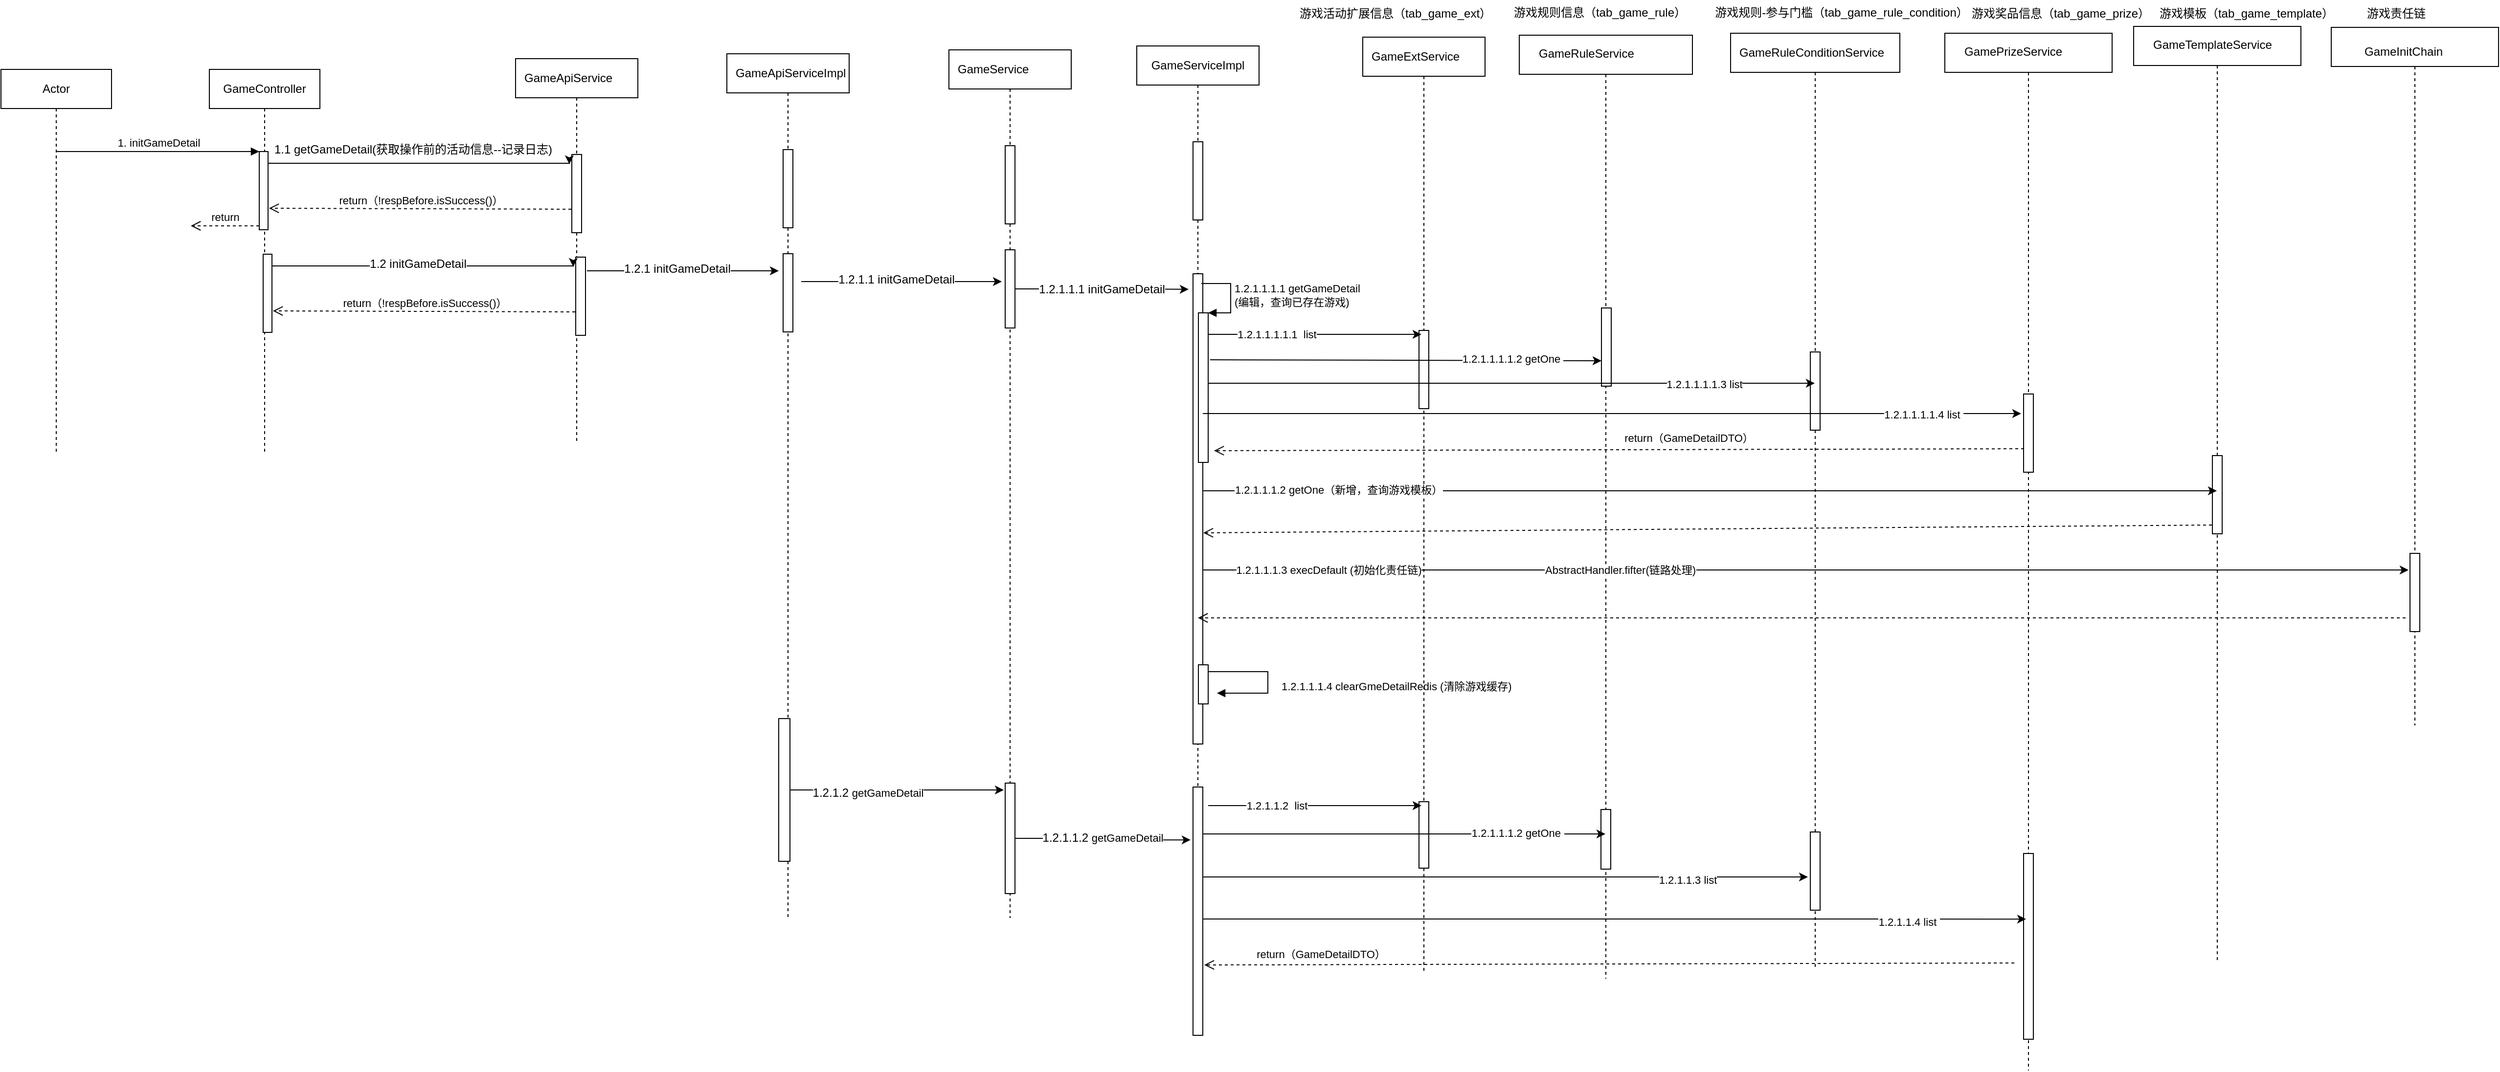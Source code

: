 <mxfile version="20.0.4" type="github">
  <diagram id="1G8xQlf1kXc83v-TsdEQ" name="第 1 页">
    <mxGraphModel dx="2686" dy="1250" grid="0" gridSize="10" guides="1" tooltips="1" connect="1" arrows="1" fold="1" page="0" pageScale="1" pageWidth="827" pageHeight="1169" math="0" shadow="0">
      <root>
        <mxCell id="0" />
        <mxCell id="1" parent="0" />
        <mxCell id="di5l27wVPfo-70FuPS_U-1" value="Actor" style="shape=umlLifeline;perimeter=lifelinePerimeter;whiteSpace=wrap;html=1;container=1;collapsible=0;recursiveResize=0;outlineConnect=0;" vertex="1" parent="1">
          <mxGeometry x="-565" y="3" width="113" height="392" as="geometry" />
        </mxCell>
        <mxCell id="di5l27wVPfo-70FuPS_U-2" value="GameController" style="shape=umlLifeline;perimeter=lifelinePerimeter;whiteSpace=wrap;html=1;container=1;collapsible=0;recursiveResize=0;outlineConnect=0;" vertex="1" parent="1">
          <mxGeometry x="-352" y="3" width="113" height="392" as="geometry" />
        </mxCell>
        <mxCell id="di5l27wVPfo-70FuPS_U-3" value="" style="html=1;points=[];perimeter=orthogonalPerimeter;" vertex="1" parent="di5l27wVPfo-70FuPS_U-2">
          <mxGeometry x="51" y="84" width="9" height="80" as="geometry" />
        </mxCell>
        <mxCell id="di5l27wVPfo-70FuPS_U-5" value="return" style="html=1;verticalAlign=bottom;endArrow=open;dashed=1;endSize=8;exitX=0;exitY=0.95;rounded=0;" edge="1" source="di5l27wVPfo-70FuPS_U-3" parent="di5l27wVPfo-70FuPS_U-2">
          <mxGeometry relative="1" as="geometry">
            <mxPoint x="-19" y="160" as="targetPoint" />
          </mxGeometry>
        </mxCell>
        <mxCell id="di5l27wVPfo-70FuPS_U-4" value="1. initGameDetail" style="html=1;verticalAlign=bottom;endArrow=block;entryX=0;entryY=0;rounded=0;" edge="1" target="di5l27wVPfo-70FuPS_U-3" parent="1" source="di5l27wVPfo-70FuPS_U-1">
          <mxGeometry relative="1" as="geometry">
            <mxPoint x="-548" y="82" as="sourcePoint" />
          </mxGeometry>
        </mxCell>
        <mxCell id="di5l27wVPfo-70FuPS_U-8" value="&lt;div style=&quot;text-align: start;&quot;&gt;&lt;font face=&quot;monospace&quot; color=&quot;#ba0000&quot;&gt;&lt;span style=&quot;font-size: 0px;&quot;&gt;GameApiService&lt;/span&gt;&lt;/font&gt;&lt;br&gt;&lt;/div&gt;" style="shape=umlLifeline;perimeter=lifelinePerimeter;whiteSpace=wrap;html=1;container=1;collapsible=0;recursiveResize=0;outlineConnect=0;" vertex="1" parent="1">
          <mxGeometry x="-39" y="-8" width="125" height="392" as="geometry" />
        </mxCell>
        <mxCell id="di5l27wVPfo-70FuPS_U-9" value="" style="html=1;points=[];perimeter=orthogonalPerimeter;" vertex="1" parent="di5l27wVPfo-70FuPS_U-8">
          <mxGeometry x="57.5" y="98" width="10" height="80" as="geometry" />
        </mxCell>
        <mxCell id="di5l27wVPfo-70FuPS_U-11" value="GameApiService" style="text;whiteSpace=wrap;html=1;" vertex="1" parent="di5l27wVPfo-70FuPS_U-8">
          <mxGeometry x="7" y="6" width="118" height="36" as="geometry" />
        </mxCell>
        <mxCell id="di5l27wVPfo-70FuPS_U-35" style="edgeStyle=orthogonalEdgeStyle;rounded=0;orthogonalLoop=1;jettySize=auto;html=1;" edge="1" parent="di5l27wVPfo-70FuPS_U-8">
          <mxGeometry relative="1" as="geometry">
            <Array as="points">
              <mxPoint x="73" y="217" />
            </Array>
            <mxPoint x="73" y="217" as="sourcePoint" />
            <mxPoint x="269" y="217" as="targetPoint" />
          </mxGeometry>
        </mxCell>
        <mxCell id="di5l27wVPfo-70FuPS_U-37" value="&lt;span style=&quot;font-size: 12px;&quot;&gt;1.2.1 initGameDetail&lt;/span&gt;" style="edgeLabel;html=1;align=center;verticalAlign=middle;resizable=0;points=[];" vertex="1" connectable="0" parent="di5l27wVPfo-70FuPS_U-35">
          <mxGeometry x="-0.059" y="2" relative="1" as="geometry">
            <mxPoint as="offset" />
          </mxGeometry>
        </mxCell>
        <mxCell id="di5l27wVPfo-70FuPS_U-12" style="edgeStyle=orthogonalEdgeStyle;rounded=0;orthogonalLoop=1;jettySize=auto;html=1;entryX=-0.25;entryY=0.125;entryDx=0;entryDy=0;entryPerimeter=0;" edge="1" parent="1" source="di5l27wVPfo-70FuPS_U-3" target="di5l27wVPfo-70FuPS_U-9">
          <mxGeometry relative="1" as="geometry">
            <Array as="points">
              <mxPoint x="-219" y="99" />
              <mxPoint x="-219" y="99" />
            </Array>
          </mxGeometry>
        </mxCell>
        <mxCell id="di5l27wVPfo-70FuPS_U-13" value="1.1 getGameDetail(获取操作前的活动信息--记录日志)" style="text;html=1;align=center;verticalAlign=middle;resizable=0;points=[];autosize=1;strokeColor=none;fillColor=none;" vertex="1" parent="1">
          <mxGeometry x="-295" y="72" width="302" height="26" as="geometry" />
        </mxCell>
        <mxCell id="di5l27wVPfo-70FuPS_U-15" value="return（!respBefore.isSuccess()）" style="html=1;verticalAlign=bottom;endArrow=open;dashed=1;endSize=8;exitX=-0.05;exitY=0.7;rounded=0;exitDx=0;exitDy=0;exitPerimeter=0;entryX=1.111;entryY=0.725;entryDx=0;entryDy=0;entryPerimeter=0;" edge="1" parent="1" source="di5l27wVPfo-70FuPS_U-9" target="di5l27wVPfo-70FuPS_U-3">
          <mxGeometry relative="1" as="geometry">
            <mxPoint x="-290" y="140" as="targetPoint" />
            <mxPoint x="-291" y="173" as="sourcePoint" />
          </mxGeometry>
        </mxCell>
        <mxCell id="di5l27wVPfo-70FuPS_U-16" value="" style="html=1;points=[];perimeter=orthogonalPerimeter;" vertex="1" parent="1">
          <mxGeometry x="-297" y="192" width="9" height="80" as="geometry" />
        </mxCell>
        <mxCell id="di5l27wVPfo-70FuPS_U-17" value="" style="html=1;points=[];perimeter=orthogonalPerimeter;" vertex="1" parent="1">
          <mxGeometry x="22.5" y="195" width="10" height="80" as="geometry" />
        </mxCell>
        <mxCell id="di5l27wVPfo-70FuPS_U-18" style="edgeStyle=orthogonalEdgeStyle;rounded=0;orthogonalLoop=1;jettySize=auto;html=1;entryX=-0.25;entryY=0.125;entryDx=0;entryDy=0;entryPerimeter=0;" edge="1" parent="1" source="di5l27wVPfo-70FuPS_U-16" target="di5l27wVPfo-70FuPS_U-17">
          <mxGeometry relative="1" as="geometry">
            <Array as="points">
              <mxPoint x="-215" y="204" />
              <mxPoint x="-215" y="204" />
            </Array>
          </mxGeometry>
        </mxCell>
        <mxCell id="di5l27wVPfo-70FuPS_U-38" value="&lt;span style=&quot;font-size: 12px;&quot;&gt;1.2 initGameDetail&lt;/span&gt;" style="edgeLabel;html=1;align=center;verticalAlign=middle;resizable=0;points=[];" vertex="1" connectable="0" parent="di5l27wVPfo-70FuPS_U-18">
          <mxGeometry x="0.461" y="1" relative="1" as="geometry">
            <mxPoint x="-77" y="-1" as="offset" />
          </mxGeometry>
        </mxCell>
        <mxCell id="di5l27wVPfo-70FuPS_U-20" value="return（!respBefore.isSuccess()）" style="html=1;verticalAlign=bottom;endArrow=open;dashed=1;endSize=8;exitX=-0.05;exitY=0.7;rounded=0;exitDx=0;exitDy=0;exitPerimeter=0;entryX=1.111;entryY=0.725;entryDx=0;entryDy=0;entryPerimeter=0;" edge="1" parent="1" source="di5l27wVPfo-70FuPS_U-17" target="di5l27wVPfo-70FuPS_U-16">
          <mxGeometry relative="1" as="geometry">
            <mxPoint x="-286" y="245" as="targetPoint" />
            <mxPoint x="-287" y="278" as="sourcePoint" />
          </mxGeometry>
        </mxCell>
        <mxCell id="di5l27wVPfo-70FuPS_U-21" value="&lt;div style=&quot;text-align: start;&quot;&gt;GameServiceImpl&lt;br&gt;&lt;/div&gt;" style="shape=umlLifeline;perimeter=lifelinePerimeter;whiteSpace=wrap;html=1;container=1;collapsible=0;recursiveResize=0;outlineConnect=0;" vertex="1" parent="1">
          <mxGeometry x="596" y="-21" width="125" height="1012" as="geometry" />
        </mxCell>
        <mxCell id="di5l27wVPfo-70FuPS_U-22" value="" style="html=1;points=[];perimeter=orthogonalPerimeter;" vertex="1" parent="di5l27wVPfo-70FuPS_U-21">
          <mxGeometry x="57.5" y="98" width="10" height="80" as="geometry" />
        </mxCell>
        <mxCell id="di5l27wVPfo-70FuPS_U-24" value="" style="html=1;points=[];perimeter=orthogonalPerimeter;" vertex="1" parent="di5l27wVPfo-70FuPS_U-21">
          <mxGeometry x="57.5" y="233" width="10" height="481" as="geometry" />
        </mxCell>
        <mxCell id="di5l27wVPfo-70FuPS_U-39" value="" style="html=1;points=[];perimeter=orthogonalPerimeter;" vertex="1" parent="di5l27wVPfo-70FuPS_U-21">
          <mxGeometry x="63" y="273" width="10" height="153" as="geometry" />
        </mxCell>
        <mxCell id="di5l27wVPfo-70FuPS_U-40" value="1.2.1.1.1.1 getGameDetail&lt;br&gt;(编辑，查询已存在游戏)&amp;nbsp;" style="edgeStyle=orthogonalEdgeStyle;html=1;align=left;spacingLeft=2;endArrow=block;rounded=0;entryX=1;entryY=0;" edge="1" target="di5l27wVPfo-70FuPS_U-39" parent="di5l27wVPfo-70FuPS_U-21">
          <mxGeometry relative="1" as="geometry">
            <mxPoint x="66" y="243" as="sourcePoint" />
            <Array as="points">
              <mxPoint x="96" y="243" />
            </Array>
          </mxGeometry>
        </mxCell>
        <mxCell id="di5l27wVPfo-70FuPS_U-67" value="return（GameDetailDTO）" style="html=1;verticalAlign=bottom;endArrow=open;dashed=1;endSize=8;rounded=0;exitX=0.05;exitY=0.7;exitDx=0;exitDy=0;exitPerimeter=0;" edge="1" parent="di5l27wVPfo-70FuPS_U-21" source="di5l27wVPfo-70FuPS_U-59">
          <mxGeometry x="-0.172" y="-3" relative="1" as="geometry">
            <mxPoint x="905" y="410" as="sourcePoint" />
            <mxPoint x="79" y="414" as="targetPoint" />
            <mxPoint as="offset" />
          </mxGeometry>
        </mxCell>
        <mxCell id="di5l27wVPfo-70FuPS_U-90" value="1.2.1.1.1.4 clearGmeDetailRedis (清除游戏缓存)" style="edgeStyle=orthogonalEdgeStyle;html=1;align=left;spacingLeft=2;endArrow=block;rounded=0;startArrow=none;" edge="1" parent="di5l27wVPfo-70FuPS_U-21" source="di5l27wVPfo-70FuPS_U-89">
          <mxGeometry x="0.126" y="10" relative="1" as="geometry">
            <mxPoint x="68" y="640" as="sourcePoint" />
            <Array as="points">
              <mxPoint x="134" y="640" />
              <mxPoint x="134" y="662" />
            </Array>
            <mxPoint x="82" y="662" as="targetPoint" />
            <mxPoint as="offset" />
          </mxGeometry>
        </mxCell>
        <mxCell id="di5l27wVPfo-70FuPS_U-89" value="" style="html=1;points=[];perimeter=orthogonalPerimeter;" vertex="1" parent="di5l27wVPfo-70FuPS_U-21">
          <mxGeometry x="63" y="633" width="10" height="40" as="geometry" />
        </mxCell>
        <mxCell id="di5l27wVPfo-70FuPS_U-121" value="" style="html=1;points=[];perimeter=orthogonalPerimeter;" vertex="1" parent="di5l27wVPfo-70FuPS_U-21">
          <mxGeometry x="57.5" y="758" width="10" height="254" as="geometry" />
        </mxCell>
        <mxCell id="di5l27wVPfo-70FuPS_U-26" value="&lt;div style=&quot;text-align: start;&quot;&gt;&lt;font face=&quot;monospace&quot; color=&quot;#ba0000&quot;&gt;&lt;span style=&quot;font-size: 0px;&quot;&gt;GameApiService&lt;/span&gt;&lt;/font&gt;&lt;br&gt;&lt;/div&gt;" style="shape=umlLifeline;perimeter=lifelinePerimeter;whiteSpace=wrap;html=1;container=1;collapsible=0;recursiveResize=0;outlineConnect=0;" vertex="1" parent="1">
          <mxGeometry x="987" y="-32" width="177" height="965" as="geometry" />
        </mxCell>
        <mxCell id="di5l27wVPfo-70FuPS_U-27" value="" style="html=1;points=[];perimeter=orthogonalPerimeter;" vertex="1" parent="di5l27wVPfo-70FuPS_U-26">
          <mxGeometry x="84" y="279" width="10" height="80" as="geometry" />
        </mxCell>
        <mxCell id="di5l27wVPfo-70FuPS_U-28" value="GameRuleService" style="text;whiteSpace=wrap;html=1;" vertex="1" parent="di5l27wVPfo-70FuPS_U-26">
          <mxGeometry x="18" y="5" width="118" height="36" as="geometry" />
        </mxCell>
        <mxCell id="di5l27wVPfo-70FuPS_U-145" value="" style="html=1;points=[];perimeter=orthogonalPerimeter;" vertex="1" parent="di5l27wVPfo-70FuPS_U-26">
          <mxGeometry x="83.5" y="792" width="10" height="61" as="geometry" />
        </mxCell>
        <mxCell id="di5l27wVPfo-70FuPS_U-155" value="return（GameDetailDTO）" style="html=1;verticalAlign=bottom;endArrow=open;dashed=1;endSize=8;rounded=0;exitX=0.05;exitY=0.7;exitDx=0;exitDy=0;exitPerimeter=0;" edge="1" parent="di5l27wVPfo-70FuPS_U-26">
          <mxGeometry x="0.713" y="-2" relative="1" as="geometry">
            <mxPoint x="506" y="949" as="sourcePoint" />
            <mxPoint x="-322" y="951" as="targetPoint" />
            <mxPoint as="offset" />
          </mxGeometry>
        </mxCell>
        <mxCell id="di5l27wVPfo-70FuPS_U-30" value="&lt;div style=&quot;text-align: start;&quot;&gt;&lt;font face=&quot;monospace&quot; color=&quot;#ba0000&quot;&gt;&lt;span style=&quot;font-size: 0px;&quot;&gt;GameApiService&lt;/span&gt;&lt;/font&gt;&lt;br&gt;&lt;/div&gt;" style="shape=umlLifeline;perimeter=lifelinePerimeter;whiteSpace=wrap;html=1;container=1;collapsible=0;recursiveResize=0;outlineConnect=0;" vertex="1" parent="1">
          <mxGeometry x="1203" y="-34" width="173" height="958" as="geometry" />
        </mxCell>
        <mxCell id="di5l27wVPfo-70FuPS_U-32" value="GameRuleConditionService" style="text;whiteSpace=wrap;html=1;" vertex="1" parent="di5l27wVPfo-70FuPS_U-30">
          <mxGeometry x="7" y="6" width="118" height="36" as="geometry" />
        </mxCell>
        <mxCell id="di5l27wVPfo-70FuPS_U-33" value="" style="html=1;points=[];perimeter=orthogonalPerimeter;" vertex="1" parent="di5l27wVPfo-70FuPS_U-30">
          <mxGeometry x="81.5" y="326" width="10" height="80" as="geometry" />
        </mxCell>
        <mxCell id="di5l27wVPfo-70FuPS_U-148" value="" style="html=1;points=[];perimeter=orthogonalPerimeter;" vertex="1" parent="di5l27wVPfo-70FuPS_U-30">
          <mxGeometry x="81.5" y="817" width="10" height="80" as="geometry" />
        </mxCell>
        <mxCell id="di5l27wVPfo-70FuPS_U-43" value="&lt;div style=&quot;text-align: start;&quot;&gt;&lt;span style=&quot;color: rgba(0, 0, 0, 0); font-family: monospace; font-size: 0px;&quot;&gt;%3CmxGraphModel%3E%3Croot%3E%3CmxCell%20id%3D%220%22%2F%3E%3CmxCell%20id%3D%221%22%20parent%3D%220%22%2F%3E%3CmxCell%20id%3D%222%22%20value%3D%22%22%20style%3D%22html%3D1%3Bpoints%3D%5B%5D%3Bperimeter%3DorthogonalPerimeter%3B%22%20vertex%3D%221%22%20parent%3D%221%22%3E%3CmxGeometry%20x%3D%22884.5%22%20y%3D%22270%22%20width%3D%2210%22%20height%3D%2280%22%20as%3D%22geometry%22%2F%3E%3C%2FmxCell%3E%3C%2Froot%3E%3C%2FmxGraphModel%3E&lt;/span&gt;&lt;br&gt;&lt;/div&gt;&lt;span style=&quot;color: rgba(0, 0, 0, 0); font-family: monospace; font-size: 0px; text-align: start;&quot;&gt;%3CmxGraphModel%3E%3Croot%3E%3CmxCell%20id%3D%220%22%2F%3E%3CmxCell%20id%3D%221%22%20parent%3D%220%22%2F%3E%3CmxCell%20id%3D%222%22%20value%3D%22%22%20style%3D%22html%3D1%3Bpoints%3D%5B%5D%3Bperimeter%3DorthogonalPerimeter%3B%22%20vertex%3D%221%22%20parent%3D%221%22%3E%3CmxGeometry%20x%3D%22884.5%22%20y%3D%22270%22%20width%3D%2210%22%20height%3D%2280%22%20as%3D%22geometry%22%2F%3E%3C%2FmxCell%3E%3C%2Froot%3E%3C%2FmxGraphModel%3E&lt;/span&gt;" style="shape=umlLifeline;perimeter=lifelinePerimeter;whiteSpace=wrap;html=1;container=1;collapsible=0;recursiveResize=0;outlineConnect=0;" vertex="1" parent="1">
          <mxGeometry x="827" y="-30" width="125" height="957" as="geometry" />
        </mxCell>
        <mxCell id="di5l27wVPfo-70FuPS_U-45" value="GameExtService" style="text;whiteSpace=wrap;html=1;" vertex="1" parent="di5l27wVPfo-70FuPS_U-43">
          <mxGeometry x="7" y="6" width="118" height="36" as="geometry" />
        </mxCell>
        <mxCell id="di5l27wVPfo-70FuPS_U-29" value="" style="html=1;points=[];perimeter=orthogonalPerimeter;" vertex="1" parent="di5l27wVPfo-70FuPS_U-43">
          <mxGeometry x="57.5" y="300" width="10" height="80" as="geometry" />
        </mxCell>
        <mxCell id="di5l27wVPfo-70FuPS_U-142" value="" style="html=1;points=[];perimeter=orthogonalPerimeter;" vertex="1" parent="di5l27wVPfo-70FuPS_U-43">
          <mxGeometry x="57.5" y="782" width="10" height="68" as="geometry" />
        </mxCell>
        <mxCell id="di5l27wVPfo-70FuPS_U-143" style="edgeStyle=orthogonalEdgeStyle;rounded=0;orthogonalLoop=1;jettySize=auto;html=1;entryX=0.25;entryY=0.463;entryDx=0;entryDy=0;entryPerimeter=0;" edge="1" parent="di5l27wVPfo-70FuPS_U-43">
          <mxGeometry relative="1" as="geometry">
            <mxPoint x="-158" y="786" as="sourcePoint" />
            <mxPoint x="60" y="786.04" as="targetPoint" />
            <Array as="points">
              <mxPoint x="-105" y="786" />
              <mxPoint x="-105" y="786" />
            </Array>
          </mxGeometry>
        </mxCell>
        <mxCell id="di5l27wVPfo-70FuPS_U-144" value="1.2.1.1.2&amp;nbsp; list" style="edgeLabel;html=1;align=center;verticalAlign=middle;resizable=0;points=[];" vertex="1" connectable="0" parent="di5l27wVPfo-70FuPS_U-143">
          <mxGeometry x="-0.357" relative="1" as="geometry">
            <mxPoint as="offset" />
          </mxGeometry>
        </mxCell>
        <mxCell id="di5l27wVPfo-70FuPS_U-47" style="edgeStyle=orthogonalEdgeStyle;rounded=0;orthogonalLoop=1;jettySize=auto;html=1;entryX=0.25;entryY=0.463;entryDx=0;entryDy=0;entryPerimeter=0;" edge="1" parent="1" source="di5l27wVPfo-70FuPS_U-39">
          <mxGeometry relative="1" as="geometry">
            <mxPoint x="887" y="274.04" as="targetPoint" />
            <Array as="points">
              <mxPoint x="722" y="274" />
              <mxPoint x="722" y="274" />
            </Array>
          </mxGeometry>
        </mxCell>
        <mxCell id="di5l27wVPfo-70FuPS_U-49" value="1.2.1.1.1.1.1&amp;nbsp; list" style="edgeLabel;html=1;align=center;verticalAlign=middle;resizable=0;points=[];" vertex="1" connectable="0" parent="di5l27wVPfo-70FuPS_U-47">
          <mxGeometry x="-0.357" relative="1" as="geometry">
            <mxPoint as="offset" />
          </mxGeometry>
        </mxCell>
        <mxCell id="di5l27wVPfo-70FuPS_U-50" value="游戏活动扩展信息（tab_game_ext）" style="text;html=1;align=center;verticalAlign=middle;resizable=0;points=[];autosize=1;strokeColor=none;fillColor=none;" vertex="1" parent="1">
          <mxGeometry x="753" y="-67" width="214" height="26" as="geometry" />
        </mxCell>
        <mxCell id="di5l27wVPfo-70FuPS_U-52" style="edgeStyle=orthogonalEdgeStyle;rounded=0;orthogonalLoop=1;jettySize=auto;html=1;entryX=0;entryY=0.675;entryDx=0;entryDy=0;entryPerimeter=0;" edge="1" parent="1" target="di5l27wVPfo-70FuPS_U-27">
          <mxGeometry relative="1" as="geometry">
            <mxPoint x="671" y="300" as="sourcePoint" />
            <mxPoint x="1008" y="294" as="targetPoint" />
            <Array as="points" />
          </mxGeometry>
        </mxCell>
        <mxCell id="di5l27wVPfo-70FuPS_U-53" value="1.2.1.1.1.1.2 getOne&amp;nbsp;" style="edgeLabel;html=1;align=center;verticalAlign=middle;resizable=0;points=[];" vertex="1" connectable="0" parent="di5l27wVPfo-70FuPS_U-52">
          <mxGeometry x="0.395" y="-1" relative="1" as="geometry">
            <mxPoint x="30" y="-3" as="offset" />
          </mxGeometry>
        </mxCell>
        <mxCell id="di5l27wVPfo-70FuPS_U-51" value="游戏规则信息（tab_game_rule）" style="text;html=1;align=center;verticalAlign=middle;resizable=0;points=[];autosize=1;strokeColor=none;fillColor=none;" vertex="1" parent="1">
          <mxGeometry x="972" y="-68" width="194" height="26" as="geometry" />
        </mxCell>
        <mxCell id="di5l27wVPfo-70FuPS_U-55" style="edgeStyle=orthogonalEdgeStyle;rounded=0;orthogonalLoop=1;jettySize=auto;html=1;" edge="1" parent="1" source="di5l27wVPfo-70FuPS_U-39" target="di5l27wVPfo-70FuPS_U-30">
          <mxGeometry relative="1" as="geometry">
            <mxPoint x="1266" y="330" as="targetPoint" />
            <Array as="points">
              <mxPoint x="871" y="324" />
              <mxPoint x="871" y="324" />
            </Array>
          </mxGeometry>
        </mxCell>
        <mxCell id="di5l27wVPfo-70FuPS_U-56" value="1.2.1.1.1.1.3 list" style="edgeLabel;html=1;align=center;verticalAlign=middle;resizable=0;points=[];" vertex="1" connectable="0" parent="di5l27wVPfo-70FuPS_U-55">
          <mxGeometry x="0.636" y="-1" relative="1" as="geometry">
            <mxPoint as="offset" />
          </mxGeometry>
        </mxCell>
        <mxCell id="di5l27wVPfo-70FuPS_U-57" value="游戏规则-参与门槛（tab_game_rule_condition）" style="text;html=1;align=center;verticalAlign=middle;resizable=0;points=[];autosize=1;strokeColor=none;fillColor=none;" vertex="1" parent="1">
          <mxGeometry x="1177" y="-68" width="277" height="26" as="geometry" />
        </mxCell>
        <mxCell id="di5l27wVPfo-70FuPS_U-58" value="&lt;div style=&quot;text-align: start;&quot;&gt;&lt;font face=&quot;monospace&quot; color=&quot;#ba0000&quot;&gt;&lt;span style=&quot;font-size: 0px;&quot;&gt;GameApiService&lt;/span&gt;&lt;/font&gt;&lt;br&gt;&lt;/div&gt;" style="shape=umlLifeline;perimeter=lifelinePerimeter;whiteSpace=wrap;html=1;container=1;collapsible=0;recursiveResize=0;outlineConnect=0;" vertex="1" parent="1">
          <mxGeometry x="1422" y="-34" width="171" height="1061" as="geometry" />
        </mxCell>
        <mxCell id="di5l27wVPfo-70FuPS_U-59" value="" style="html=1;points=[];perimeter=orthogonalPerimeter;" vertex="1" parent="di5l27wVPfo-70FuPS_U-58">
          <mxGeometry x="80.5" y="369" width="10" height="80" as="geometry" />
        </mxCell>
        <mxCell id="di5l27wVPfo-70FuPS_U-60" value="GamePrizeService" style="text;whiteSpace=wrap;html=1;" vertex="1" parent="di5l27wVPfo-70FuPS_U-58">
          <mxGeometry x="18" y="5" width="118" height="36" as="geometry" />
        </mxCell>
        <mxCell id="di5l27wVPfo-70FuPS_U-151" value="" style="html=1;points=[];perimeter=orthogonalPerimeter;" vertex="1" parent="di5l27wVPfo-70FuPS_U-58">
          <mxGeometry x="80.5" y="839" width="10" height="190" as="geometry" />
        </mxCell>
        <mxCell id="di5l27wVPfo-70FuPS_U-63" style="edgeStyle=orthogonalEdgeStyle;rounded=0;orthogonalLoop=1;jettySize=auto;html=1;entryX=-0.25;entryY=0.25;entryDx=0;entryDy=0;entryPerimeter=0;" edge="1" parent="1" source="di5l27wVPfo-70FuPS_U-24" target="di5l27wVPfo-70FuPS_U-59">
          <mxGeometry relative="1" as="geometry">
            <mxPoint x="1485" y="348" as="targetPoint" />
            <Array as="points">
              <mxPoint x="868" y="355" />
              <mxPoint x="868" y="355" />
            </Array>
          </mxGeometry>
        </mxCell>
        <mxCell id="di5l27wVPfo-70FuPS_U-64" value="1.2.1.1.1.1.4 list&amp;nbsp;" style="edgeLabel;html=1;align=center;verticalAlign=middle;resizable=0;points=[];" vertex="1" connectable="0" parent="di5l27wVPfo-70FuPS_U-63">
          <mxGeometry x="0.76" y="-1" relative="1" as="geometry">
            <mxPoint as="offset" />
          </mxGeometry>
        </mxCell>
        <mxCell id="di5l27wVPfo-70FuPS_U-65" value="游戏奖品信息（tab_game_prize）" style="text;html=1;align=center;verticalAlign=middle;resizable=0;points=[];autosize=1;strokeColor=none;fillColor=none;" vertex="1" parent="1">
          <mxGeometry x="1440" y="-67" width="200" height="26" as="geometry" />
        </mxCell>
        <mxCell id="di5l27wVPfo-70FuPS_U-70" value="&lt;div style=&quot;text-align: start;&quot;&gt;&lt;font face=&quot;monospace&quot; color=&quot;#ba0000&quot;&gt;&lt;span style=&quot;font-size: 0px;&quot;&gt;GameApiService&lt;/span&gt;&lt;/font&gt;&lt;br&gt;&lt;/div&gt;" style="shape=umlLifeline;perimeter=lifelinePerimeter;whiteSpace=wrap;html=1;container=1;collapsible=0;recursiveResize=0;outlineConnect=0;" vertex="1" parent="1">
          <mxGeometry x="1615" y="-41" width="171" height="956" as="geometry" />
        </mxCell>
        <mxCell id="di5l27wVPfo-70FuPS_U-71" value="" style="html=1;points=[];perimeter=orthogonalPerimeter;" vertex="1" parent="di5l27wVPfo-70FuPS_U-70">
          <mxGeometry x="80.5" y="439" width="10" height="80" as="geometry" />
        </mxCell>
        <mxCell id="di5l27wVPfo-70FuPS_U-72" value="GameTemplateService" style="text;whiteSpace=wrap;html=1;" vertex="1" parent="di5l27wVPfo-70FuPS_U-70">
          <mxGeometry x="18" y="5" width="118" height="36" as="geometry" />
        </mxCell>
        <mxCell id="di5l27wVPfo-70FuPS_U-74" style="edgeStyle=orthogonalEdgeStyle;rounded=0;orthogonalLoop=1;jettySize=auto;html=1;" edge="1" parent="1" source="di5l27wVPfo-70FuPS_U-24" target="di5l27wVPfo-70FuPS_U-70">
          <mxGeometry relative="1" as="geometry">
            <mxPoint x="1609" y="412" as="targetPoint" />
            <Array as="points">
              <mxPoint x="1098" y="434" />
              <mxPoint x="1098" y="434" />
            </Array>
          </mxGeometry>
        </mxCell>
        <mxCell id="di5l27wVPfo-70FuPS_U-75" value="&lt;span style=&quot;text-align: left;&quot;&gt;1.2.1.1.1.2&lt;/span&gt;&amp;nbsp;getOne（新增，查询游戏模板）" style="edgeLabel;html=1;align=center;verticalAlign=middle;resizable=0;points=[];" vertex="1" connectable="0" parent="di5l27wVPfo-70FuPS_U-74">
          <mxGeometry x="-0.875" y="-2" relative="1" as="geometry">
            <mxPoint x="73" y="-3" as="offset" />
          </mxGeometry>
        </mxCell>
        <mxCell id="di5l27wVPfo-70FuPS_U-76" value="游戏模板（tab_game_template）" style="text;html=1;align=center;verticalAlign=middle;resizable=0;points=[];autosize=1;strokeColor=none;fillColor=none;" vertex="1" parent="1">
          <mxGeometry x="1632" y="-67" width="196" height="26" as="geometry" />
        </mxCell>
        <mxCell id="di5l27wVPfo-70FuPS_U-77" value="&lt;div style=&quot;text-align: start;&quot;&gt;&lt;font face=&quot;monospace&quot; color=&quot;#ba0000&quot;&gt;&lt;span style=&quot;font-size: 0px;&quot;&gt;GameApiService&lt;/span&gt;&lt;/font&gt;&lt;br&gt;&lt;/div&gt;" style="shape=umlLifeline;perimeter=lifelinePerimeter;whiteSpace=wrap;html=1;container=1;collapsible=0;recursiveResize=0;outlineConnect=0;" vertex="1" parent="1">
          <mxGeometry x="1817" y="-40" width="171" height="714" as="geometry" />
        </mxCell>
        <mxCell id="di5l27wVPfo-70FuPS_U-78" value="" style="html=1;points=[];perimeter=orthogonalPerimeter;" vertex="1" parent="di5l27wVPfo-70FuPS_U-77">
          <mxGeometry x="80.5" y="538" width="10" height="80" as="geometry" />
        </mxCell>
        <mxCell id="di5l27wVPfo-70FuPS_U-79" value="&lt;font face=&quot;monospace&quot; color=&quot;#ba0000&quot;&gt;&lt;span style=&quot;font-size: 0px;&quot;&gt;GameInitChain&lt;/span&gt;&lt;/font&gt;" style="text;whiteSpace=wrap;html=1;" vertex="1" parent="di5l27wVPfo-70FuPS_U-77">
          <mxGeometry x="18" y="5" width="118" height="36" as="geometry" />
        </mxCell>
        <mxCell id="di5l27wVPfo-70FuPS_U-83" value="GameInitChain" style="text;whiteSpace=wrap;html=1;" vertex="1" parent="di5l27wVPfo-70FuPS_U-77">
          <mxGeometry x="31.5" y="11" width="108" height="36" as="geometry" />
        </mxCell>
        <mxCell id="di5l27wVPfo-70FuPS_U-87" value="" style="html=1;verticalAlign=bottom;endArrow=open;dashed=1;endSize=8;rounded=0;" edge="1" parent="di5l27wVPfo-70FuPS_U-77" target="di5l27wVPfo-70FuPS_U-21">
          <mxGeometry relative="1" as="geometry">
            <mxPoint x="76" y="604" as="sourcePoint" />
            <mxPoint x="-940" y="622" as="targetPoint" />
          </mxGeometry>
        </mxCell>
        <mxCell id="di5l27wVPfo-70FuPS_U-84" value="游戏责任链" style="text;html=1;align=center;verticalAlign=middle;resizable=0;points=[];autosize=1;strokeColor=none;fillColor=none;" vertex="1" parent="1">
          <mxGeometry x="1844" y="-67" width="78" height="26" as="geometry" />
        </mxCell>
        <mxCell id="di5l27wVPfo-70FuPS_U-85" style="edgeStyle=orthogonalEdgeStyle;rounded=0;orthogonalLoop=1;jettySize=auto;html=1;entryX=-0.15;entryY=0.213;entryDx=0;entryDy=0;entryPerimeter=0;" edge="1" parent="1" source="di5l27wVPfo-70FuPS_U-24" target="di5l27wVPfo-70FuPS_U-78">
          <mxGeometry relative="1" as="geometry">
            <Array as="points">
              <mxPoint x="1104" y="515" />
              <mxPoint x="1104" y="515" />
            </Array>
          </mxGeometry>
        </mxCell>
        <mxCell id="di5l27wVPfo-70FuPS_U-86" value="&lt;span style=&quot;text-align: left;&quot;&gt;1.2.1.1.1.3&amp;nbsp;&lt;/span&gt;execDefault (初始化责任链)" style="edgeLabel;html=1;align=center;verticalAlign=middle;resizable=0;points=[];" vertex="1" connectable="0" parent="di5l27wVPfo-70FuPS_U-85">
          <mxGeometry x="-0.946" y="-1" relative="1" as="geometry">
            <mxPoint x="95" y="-1" as="offset" />
          </mxGeometry>
        </mxCell>
        <mxCell id="di5l27wVPfo-70FuPS_U-88" value="&lt;span style=&quot;font-size: 11px;&quot;&gt;AbstractHandler.fifter(链路处理)&lt;/span&gt;" style="edgeLabel;html=1;align=center;verticalAlign=middle;resizable=0;points=[];" vertex="1" connectable="0" parent="di5l27wVPfo-70FuPS_U-85">
          <mxGeometry x="-0.326" y="-2" relative="1" as="geometry">
            <mxPoint x="11" y="-2" as="offset" />
          </mxGeometry>
        </mxCell>
        <mxCell id="di5l27wVPfo-70FuPS_U-92" value="&lt;div style=&quot;text-align: start;&quot;&gt;&lt;font face=&quot;monospace&quot; color=&quot;#ba0000&quot;&gt;&lt;span style=&quot;font-size: 0px;&quot;&gt;GameApiService&lt;/span&gt;&lt;/font&gt;&lt;br&gt;&lt;/div&gt;" style="shape=umlLifeline;perimeter=lifelinePerimeter;whiteSpace=wrap;html=1;container=1;collapsible=0;recursiveResize=0;outlineConnect=0;" vertex="1" parent="1">
          <mxGeometry x="177" y="-13" width="125" height="886" as="geometry" />
        </mxCell>
        <mxCell id="di5l27wVPfo-70FuPS_U-93" value="" style="html=1;points=[];perimeter=orthogonalPerimeter;" vertex="1" parent="di5l27wVPfo-70FuPS_U-92">
          <mxGeometry x="57.5" y="98" width="10" height="80" as="geometry" />
        </mxCell>
        <mxCell id="di5l27wVPfo-70FuPS_U-94" value="GameApiServiceImpl" style="text;whiteSpace=wrap;html=1;" vertex="1" parent="di5l27wVPfo-70FuPS_U-92">
          <mxGeometry x="7" y="6" width="118" height="36" as="geometry" />
        </mxCell>
        <mxCell id="di5l27wVPfo-70FuPS_U-95" value="" style="html=1;points=[];perimeter=orthogonalPerimeter;" vertex="1" parent="di5l27wVPfo-70FuPS_U-92">
          <mxGeometry x="57.5" y="204.5" width="10" height="80" as="geometry" />
        </mxCell>
        <mxCell id="di5l27wVPfo-70FuPS_U-126" value="&lt;span style=&quot;color: rgba(0, 0, 0, 0); font-family: monospace; font-size: 0px; text-align: start;&quot;&gt;%3CmxGraphModel%3E%3Croot%3E%3CmxCell%20id%3D%220%22%2F%3E%3CmxCell%20id%3D%221%22%20parent%3D%220%22%2F%3E%3CmxCell%20id%3D%222%22%20value%3D%22%22%20style%3D%22html%3D1%3Bpoints%3D%5B%5D%3Bperimeter%3DorthogonalPerimeter%3B%22%20vertex%3D%221%22%20parent%3D%221%22%3E%3CmxGeometry%20x%3D%22234.5%22%20y%3D%22191.5%22%20width%3D%2210%22%20height%3D%2280%22%20as%3D%22geometry%22%2F%3E%3C%2FmxCell%3E%3C%2Froot%3E%3C%2FmxGraphModel%3E&lt;/span&gt;" style="html=1;points=[];perimeter=orthogonalPerimeter;" vertex="1" parent="di5l27wVPfo-70FuPS_U-92">
          <mxGeometry x="53" y="680" width="11.5" height="146" as="geometry" />
        </mxCell>
        <mxCell id="di5l27wVPfo-70FuPS_U-104" value="&lt;div style=&quot;text-align: start;&quot;&gt;&lt;font face=&quot;monospace&quot; color=&quot;#ba0000&quot;&gt;&lt;span style=&quot;font-size: 0px;&quot;&gt;GameApiService&lt;/span&gt;&lt;/font&gt;&lt;br&gt;&lt;/div&gt;" style="shape=umlLifeline;perimeter=lifelinePerimeter;whiteSpace=wrap;html=1;container=1;collapsible=0;recursiveResize=0;outlineConnect=0;" vertex="1" parent="1">
          <mxGeometry x="404" y="-17" width="125" height="888" as="geometry" />
        </mxCell>
        <mxCell id="di5l27wVPfo-70FuPS_U-105" value="" style="html=1;points=[];perimeter=orthogonalPerimeter;" vertex="1" parent="di5l27wVPfo-70FuPS_U-104">
          <mxGeometry x="57.5" y="98" width="10" height="80" as="geometry" />
        </mxCell>
        <mxCell id="di5l27wVPfo-70FuPS_U-106" value="GameService" style="text;whiteSpace=wrap;html=1;" vertex="1" parent="di5l27wVPfo-70FuPS_U-104">
          <mxGeometry x="7" y="6" width="118" height="36" as="geometry" />
        </mxCell>
        <mxCell id="di5l27wVPfo-70FuPS_U-107" value="" style="html=1;points=[];perimeter=orthogonalPerimeter;" vertex="1" parent="di5l27wVPfo-70FuPS_U-104">
          <mxGeometry x="57.5" y="204.5" width="10" height="80" as="geometry" />
        </mxCell>
        <mxCell id="di5l27wVPfo-70FuPS_U-113" style="edgeStyle=orthogonalEdgeStyle;rounded=0;orthogonalLoop=1;jettySize=auto;html=1;" edge="1" parent="di5l27wVPfo-70FuPS_U-104">
          <mxGeometry relative="1" as="geometry">
            <Array as="points">
              <mxPoint x="-142" y="237" />
            </Array>
            <mxPoint x="-151" y="237" as="sourcePoint" />
            <mxPoint x="54" y="237" as="targetPoint" />
          </mxGeometry>
        </mxCell>
        <mxCell id="di5l27wVPfo-70FuPS_U-114" value="&lt;span style=&quot;font-size: 12px;&quot;&gt;1.2.1.1 initGameDetail&lt;/span&gt;" style="edgeLabel;html=1;align=center;verticalAlign=middle;resizable=0;points=[];" vertex="1" connectable="0" parent="di5l27wVPfo-70FuPS_U-113">
          <mxGeometry x="-0.059" y="2" relative="1" as="geometry">
            <mxPoint as="offset" />
          </mxGeometry>
        </mxCell>
        <mxCell id="di5l27wVPfo-70FuPS_U-122" value="" style="html=1;points=[];perimeter=orthogonalPerimeter;" vertex="1" parent="di5l27wVPfo-70FuPS_U-104">
          <mxGeometry x="57.5" y="750" width="10" height="113" as="geometry" />
        </mxCell>
        <mxCell id="di5l27wVPfo-70FuPS_U-119" style="edgeStyle=orthogonalEdgeStyle;rounded=0;orthogonalLoop=1;jettySize=auto;html=1;entryX=-0.45;entryY=0.033;entryDx=0;entryDy=0;entryPerimeter=0;" edge="1" parent="1" source="di5l27wVPfo-70FuPS_U-107" target="di5l27wVPfo-70FuPS_U-24">
          <mxGeometry relative="1" as="geometry" />
        </mxCell>
        <mxCell id="di5l27wVPfo-70FuPS_U-120" value="&lt;span style=&quot;font-size: 12px;&quot;&gt;1.2.1.1.1 initGameDetail&lt;/span&gt;" style="edgeLabel;html=1;align=center;verticalAlign=middle;resizable=0;points=[];" vertex="1" connectable="0" parent="di5l27wVPfo-70FuPS_U-119">
          <mxGeometry x="-0.185" y="2" relative="1" as="geometry">
            <mxPoint x="16" y="2" as="offset" />
          </mxGeometry>
        </mxCell>
        <mxCell id="di5l27wVPfo-70FuPS_U-124" style="edgeStyle=orthogonalEdgeStyle;rounded=0;orthogonalLoop=1;jettySize=auto;html=1;entryX=-0.25;entryY=0.213;entryDx=0;entryDy=0;entryPerimeter=0;" edge="1" parent="1" source="di5l27wVPfo-70FuPS_U-122" target="di5l27wVPfo-70FuPS_U-121">
          <mxGeometry relative="1" as="geometry">
            <Array as="points" />
          </mxGeometry>
        </mxCell>
        <mxCell id="di5l27wVPfo-70FuPS_U-125" value="&lt;span style=&quot;font-size: 12px;&quot;&gt;1.2.1.1.2&amp;nbsp;&lt;/span&gt;getGameDetail" style="edgeLabel;html=1;align=center;verticalAlign=middle;resizable=0;points=[];" vertex="1" connectable="0" parent="di5l27wVPfo-70FuPS_U-124">
          <mxGeometry x="-0.377" relative="1" as="geometry">
            <mxPoint x="33" y="-1" as="offset" />
          </mxGeometry>
        </mxCell>
        <mxCell id="di5l27wVPfo-70FuPS_U-128" style="edgeStyle=orthogonalEdgeStyle;rounded=0;orthogonalLoop=1;jettySize=auto;html=1;entryX=-0.15;entryY=0.062;entryDx=0;entryDy=0;entryPerimeter=0;" edge="1" parent="1" source="di5l27wVPfo-70FuPS_U-126" target="di5l27wVPfo-70FuPS_U-122">
          <mxGeometry relative="1" as="geometry" />
        </mxCell>
        <mxCell id="di5l27wVPfo-70FuPS_U-130" value="&lt;span style=&quot;font-size: 12px;&quot;&gt;1.2.1.2&amp;nbsp;&lt;/span&gt;getGameDetail" style="edgeLabel;html=1;align=center;verticalAlign=middle;resizable=0;points=[];" vertex="1" connectable="0" parent="di5l27wVPfo-70FuPS_U-128">
          <mxGeometry x="-0.272" y="-3" relative="1" as="geometry">
            <mxPoint as="offset" />
          </mxGeometry>
        </mxCell>
        <mxCell id="di5l27wVPfo-70FuPS_U-146" style="edgeStyle=orthogonalEdgeStyle;rounded=0;orthogonalLoop=1;jettySize=auto;html=1;" edge="1" parent="1" source="di5l27wVPfo-70FuPS_U-121" target="di5l27wVPfo-70FuPS_U-26">
          <mxGeometry relative="1" as="geometry">
            <Array as="points">
              <mxPoint x="744" y="785" />
              <mxPoint x="744" y="785" />
            </Array>
          </mxGeometry>
        </mxCell>
        <mxCell id="di5l27wVPfo-70FuPS_U-147" value="1.2.1.1.1.2 getOne&amp;nbsp;" style="edgeLabel;html=1;align=center;verticalAlign=middle;resizable=0;points=[];" vertex="1" connectable="0" parent="di5l27wVPfo-70FuPS_U-146">
          <mxGeometry x="0.405" y="-2" relative="1" as="geometry">
            <mxPoint x="32" y="-3" as="offset" />
          </mxGeometry>
        </mxCell>
        <mxCell id="di5l27wVPfo-70FuPS_U-149" style="edgeStyle=orthogonalEdgeStyle;rounded=0;orthogonalLoop=1;jettySize=auto;html=1;entryX=-0.25;entryY=0.575;entryDx=0;entryDy=0;entryPerimeter=0;" edge="1" parent="1" source="di5l27wVPfo-70FuPS_U-121" target="di5l27wVPfo-70FuPS_U-148">
          <mxGeometry relative="1" as="geometry">
            <Array as="points">
              <mxPoint x="820" y="829" />
              <mxPoint x="820" y="829" />
            </Array>
          </mxGeometry>
        </mxCell>
        <mxCell id="di5l27wVPfo-70FuPS_U-150" value="1.2.1.1.3 list" style="edgeLabel;html=1;align=center;verticalAlign=middle;resizable=0;points=[];" vertex="1" connectable="0" parent="di5l27wVPfo-70FuPS_U-149">
          <mxGeometry x="0.599" y="-3" relative="1" as="geometry">
            <mxPoint x="1" as="offset" />
          </mxGeometry>
        </mxCell>
        <mxCell id="di5l27wVPfo-70FuPS_U-152" style="edgeStyle=orthogonalEdgeStyle;rounded=0;orthogonalLoop=1;jettySize=auto;html=1;entryX=0.25;entryY=0.353;entryDx=0;entryDy=0;entryPerimeter=0;" edge="1" parent="1" source="di5l27wVPfo-70FuPS_U-121" target="di5l27wVPfo-70FuPS_U-151">
          <mxGeometry relative="1" as="geometry">
            <mxPoint x="1420" y="831" as="targetPoint" />
            <Array as="points">
              <mxPoint x="877" y="872" />
              <mxPoint x="877" y="872" />
            </Array>
          </mxGeometry>
        </mxCell>
        <mxCell id="di5l27wVPfo-70FuPS_U-153" value="1.2.1.1.4 list&amp;nbsp;" style="edgeLabel;html=1;align=center;verticalAlign=middle;resizable=0;points=[];" vertex="1" connectable="0" parent="di5l27wVPfo-70FuPS_U-152">
          <mxGeometry x="0.712" y="-3" relative="1" as="geometry">
            <mxPoint x="1" as="offset" />
          </mxGeometry>
        </mxCell>
        <mxCell id="di5l27wVPfo-70FuPS_U-157" value="" style="html=1;verticalAlign=bottom;endArrow=open;dashed=1;endSize=8;rounded=0;exitX=-0.05;exitY=0.888;exitDx=0;exitDy=0;exitPerimeter=0;" edge="1" parent="1" source="di5l27wVPfo-70FuPS_U-71">
          <mxGeometry x="-0.172" y="-3" relative="1" as="geometry">
            <mxPoint x="1513" y="401" as="sourcePoint" />
            <mxPoint x="664" y="477" as="targetPoint" />
            <mxPoint as="offset" />
          </mxGeometry>
        </mxCell>
      </root>
    </mxGraphModel>
  </diagram>
</mxfile>
